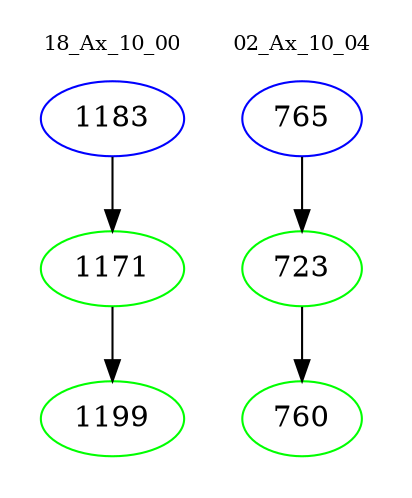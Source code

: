 digraph{
subgraph cluster_0 {
color = white
label = "18_Ax_10_00";
fontsize=10;
T0_1183 [label="1183", color="blue"]
T0_1183 -> T0_1171 [color="black"]
T0_1171 [label="1171", color="green"]
T0_1171 -> T0_1199 [color="black"]
T0_1199 [label="1199", color="green"]
}
subgraph cluster_1 {
color = white
label = "02_Ax_10_04";
fontsize=10;
T1_765 [label="765", color="blue"]
T1_765 -> T1_723 [color="black"]
T1_723 [label="723", color="green"]
T1_723 -> T1_760 [color="black"]
T1_760 [label="760", color="green"]
}
}
